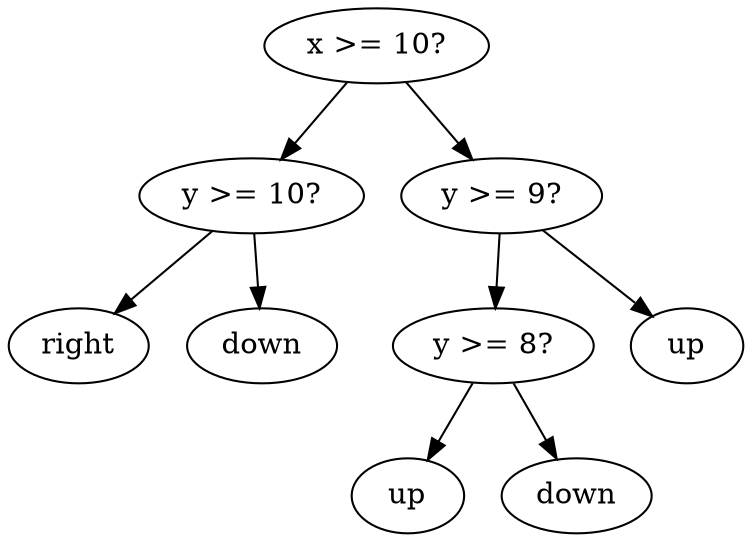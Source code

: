 digraph tree {
    "0x0" [label="x >= 10?"];
    "0x1" [label="y >= 10?"];
    "0x2" [label="right"];
    "0x3" [label="down"];
    "0x4" [label="y >= 9?"];
    "0x5" [label="y >= 8?"];
    "0x6" [label="up"];
    "0x7" [label="down"];
    "0x8" [label="up"];
    "0x0" -> "0x1";
    "0x0" -> "0x4";
    "0x1" -> "0x2";
    "0x1" -> "0x3";
    "0x4" -> "0x5";
    "0x4" -> "0x8";
    "0x5" -> "0x6";
    "0x5" -> "0x7";
}

